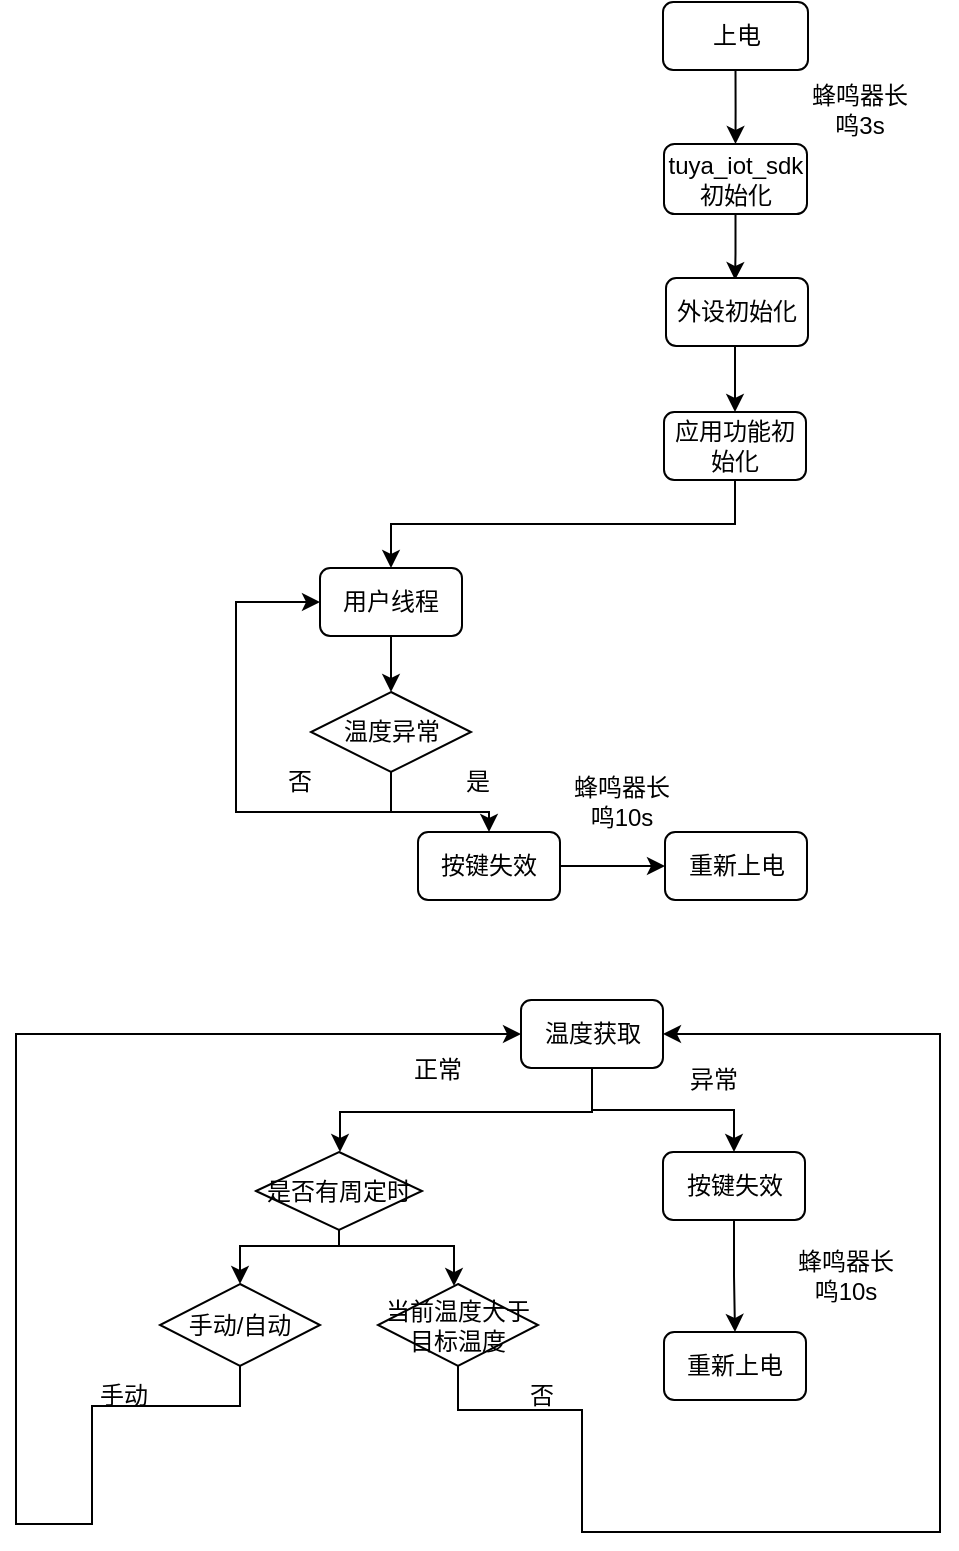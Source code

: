 <mxfile version="16.1.0" type="github">
  <diagram id="0DxkU44QRCLPnqdfYfsU" name="Page-1">
    <mxGraphModel dx="680" dy="379" grid="0" gridSize="10" guides="1" tooltips="1" connect="1" arrows="1" fold="1" page="1" pageScale="1" pageWidth="827" pageHeight="1169" math="0" shadow="0">
      <root>
        <mxCell id="0" />
        <mxCell id="1" parent="0" />
        <mxCell id="Le-07MOkWK7ZcGVVl3ep-69" style="edgeStyle=orthogonalEdgeStyle;rounded=0;orthogonalLoop=1;jettySize=auto;html=1;exitX=0.5;exitY=1;exitDx=0;exitDy=0;" edge="1" parent="1" source="Le-07MOkWK7ZcGVVl3ep-2" target="Le-07MOkWK7ZcGVVl3ep-9">
          <mxGeometry relative="1" as="geometry" />
        </mxCell>
        <mxCell id="Le-07MOkWK7ZcGVVl3ep-2" value="上电" style="rounded=1;whiteSpace=wrap;html=1;" vertex="1" parent="1">
          <mxGeometry x="399.5" y="120" width="72.5" height="34" as="geometry" />
        </mxCell>
        <mxCell id="Le-07MOkWK7ZcGVVl3ep-121" value="" style="edgeStyle=orthogonalEdgeStyle;rounded=0;orthogonalLoop=1;jettySize=auto;html=1;" edge="1" parent="1" source="Le-07MOkWK7ZcGVVl3ep-9">
          <mxGeometry relative="1" as="geometry">
            <mxPoint x="435.526" y="259" as="targetPoint" />
          </mxGeometry>
        </mxCell>
        <mxCell id="Le-07MOkWK7ZcGVVl3ep-9" value="tuya_iot_sdk初始化" style="rounded=1;whiteSpace=wrap;html=1;" vertex="1" parent="1">
          <mxGeometry x="400" y="191" width="71.5" height="35" as="geometry" />
        </mxCell>
        <mxCell id="Le-07MOkWK7ZcGVVl3ep-123" style="edgeStyle=orthogonalEdgeStyle;rounded=0;orthogonalLoop=1;jettySize=auto;html=1;exitX=0.5;exitY=1;exitDx=0;exitDy=0;entryX=0.5;entryY=0;entryDx=0;entryDy=0;" edge="1" parent="1" target="Le-07MOkWK7ZcGVVl3ep-78">
          <mxGeometry relative="1" as="geometry">
            <mxPoint x="435.5" y="292" as="sourcePoint" />
          </mxGeometry>
        </mxCell>
        <mxCell id="Le-07MOkWK7ZcGVVl3ep-42" value="蜂鸣器长鸣3s" style="text;html=1;strokeColor=none;fillColor=none;align=center;verticalAlign=middle;whiteSpace=wrap;rounded=0;" vertex="1" parent="1">
          <mxGeometry x="468" y="159" width="60" height="30" as="geometry" />
        </mxCell>
        <mxCell id="Le-07MOkWK7ZcGVVl3ep-77" value="重新上电" style="rounded=1;whiteSpace=wrap;html=1;" vertex="1" parent="1">
          <mxGeometry x="400.5" y="535" width="71" height="34" as="geometry" />
        </mxCell>
        <mxCell id="Le-07MOkWK7ZcGVVl3ep-126" style="edgeStyle=orthogonalEdgeStyle;rounded=0;orthogonalLoop=1;jettySize=auto;html=1;exitX=0.5;exitY=1;exitDx=0;exitDy=0;" edge="1" parent="1" source="Le-07MOkWK7ZcGVVl3ep-78" target="Le-07MOkWK7ZcGVVl3ep-84">
          <mxGeometry relative="1" as="geometry" />
        </mxCell>
        <mxCell id="Le-07MOkWK7ZcGVVl3ep-78" value="应用功能初始化" style="rounded=1;whiteSpace=wrap;html=1;" vertex="1" parent="1">
          <mxGeometry x="400" y="325" width="71" height="34" as="geometry" />
        </mxCell>
        <mxCell id="Le-07MOkWK7ZcGVVl3ep-130" value="" style="edgeStyle=orthogonalEdgeStyle;rounded=0;orthogonalLoop=1;jettySize=auto;html=1;" edge="1" parent="1" source="Le-07MOkWK7ZcGVVl3ep-84" target="Le-07MOkWK7ZcGVVl3ep-128">
          <mxGeometry relative="1" as="geometry" />
        </mxCell>
        <mxCell id="Le-07MOkWK7ZcGVVl3ep-84" value="用户线程" style="rounded=1;whiteSpace=wrap;html=1;" vertex="1" parent="1">
          <mxGeometry x="228" y="403" width="71" height="34" as="geometry" />
        </mxCell>
        <mxCell id="Le-07MOkWK7ZcGVVl3ep-132" style="edgeStyle=orthogonalEdgeStyle;rounded=0;orthogonalLoop=1;jettySize=auto;html=1;exitX=1;exitY=0.5;exitDx=0;exitDy=0;entryX=0;entryY=0.5;entryDx=0;entryDy=0;" edge="1" parent="1" source="Le-07MOkWK7ZcGVVl3ep-109" target="Le-07MOkWK7ZcGVVl3ep-77">
          <mxGeometry relative="1" as="geometry" />
        </mxCell>
        <mxCell id="Le-07MOkWK7ZcGVVl3ep-109" value="按键失效" style="rounded=1;whiteSpace=wrap;html=1;" vertex="1" parent="1">
          <mxGeometry x="277" y="535" width="71" height="34" as="geometry" />
        </mxCell>
        <mxCell id="Le-07MOkWK7ZcGVVl3ep-113" value="蜂鸣器长鸣10s" style="text;html=1;strokeColor=none;fillColor=none;align=center;verticalAlign=middle;whiteSpace=wrap;rounded=0;shadow=0;" vertex="1" parent="1">
          <mxGeometry x="349" y="505" width="60" height="30" as="geometry" />
        </mxCell>
        <mxCell id="Le-07MOkWK7ZcGVVl3ep-125" value="外设初始化" style="rounded=1;whiteSpace=wrap;html=1;" vertex="1" parent="1">
          <mxGeometry x="401" y="258" width="71" height="34" as="geometry" />
        </mxCell>
        <mxCell id="Le-07MOkWK7ZcGVVl3ep-129" style="edgeStyle=orthogonalEdgeStyle;rounded=0;orthogonalLoop=1;jettySize=auto;html=1;exitX=0.5;exitY=1;exitDx=0;exitDy=0;entryX=0.5;entryY=0;entryDx=0;entryDy=0;" edge="1" parent="1" source="Le-07MOkWK7ZcGVVl3ep-128" target="Le-07MOkWK7ZcGVVl3ep-109">
          <mxGeometry relative="1" as="geometry" />
        </mxCell>
        <mxCell id="Le-07MOkWK7ZcGVVl3ep-137" style="edgeStyle=orthogonalEdgeStyle;rounded=0;orthogonalLoop=1;jettySize=auto;html=1;exitX=0.5;exitY=1;exitDx=0;exitDy=0;entryX=0;entryY=0.5;entryDx=0;entryDy=0;" edge="1" parent="1" source="Le-07MOkWK7ZcGVVl3ep-128" target="Le-07MOkWK7ZcGVVl3ep-84">
          <mxGeometry relative="1" as="geometry">
            <Array as="points">
              <mxPoint x="263" y="525" />
              <mxPoint x="186" y="525" />
              <mxPoint x="186" y="420" />
            </Array>
          </mxGeometry>
        </mxCell>
        <mxCell id="Le-07MOkWK7ZcGVVl3ep-128" value="温度异常" style="rhombus;whiteSpace=wrap;html=1;rounded=0;shadow=0;" vertex="1" parent="1">
          <mxGeometry x="223.5" y="465" width="80" height="40" as="geometry" />
        </mxCell>
        <mxCell id="Le-07MOkWK7ZcGVVl3ep-136" value="是" style="text;html=1;strokeColor=none;fillColor=none;align=center;verticalAlign=middle;whiteSpace=wrap;rounded=0;shadow=0;" vertex="1" parent="1">
          <mxGeometry x="277" y="495" width="60" height="30" as="geometry" />
        </mxCell>
        <mxCell id="Le-07MOkWK7ZcGVVl3ep-140" value="否" style="text;html=1;strokeColor=none;fillColor=none;align=center;verticalAlign=middle;whiteSpace=wrap;rounded=0;shadow=0;" vertex="1" parent="1">
          <mxGeometry x="188" y="495" width="60" height="30" as="geometry" />
        </mxCell>
        <mxCell id="Le-07MOkWK7ZcGVVl3ep-148" style="edgeStyle=orthogonalEdgeStyle;rounded=0;orthogonalLoop=1;jettySize=auto;html=1;exitX=0.5;exitY=1;exitDx=0;exitDy=0;" edge="1" parent="1" source="Le-07MOkWK7ZcGVVl3ep-141" target="Le-07MOkWK7ZcGVVl3ep-144">
          <mxGeometry relative="1" as="geometry" />
        </mxCell>
        <mxCell id="Le-07MOkWK7ZcGVVl3ep-156" style="edgeStyle=orthogonalEdgeStyle;rounded=0;orthogonalLoop=1;jettySize=auto;html=1;exitX=0.5;exitY=1;exitDx=0;exitDy=0;entryX=0.5;entryY=0;entryDx=0;entryDy=0;" edge="1" parent="1" source="Le-07MOkWK7ZcGVVl3ep-141" target="Le-07MOkWK7ZcGVVl3ep-155">
          <mxGeometry relative="1" as="geometry">
            <Array as="points">
              <mxPoint x="364" y="675" />
              <mxPoint x="238" y="675" />
              <mxPoint x="238" y="695" />
            </Array>
          </mxGeometry>
        </mxCell>
        <mxCell id="Le-07MOkWK7ZcGVVl3ep-141" value="温度获取" style="rounded=1;whiteSpace=wrap;html=1;" vertex="1" parent="1">
          <mxGeometry x="328.5" y="619" width="71" height="34" as="geometry" />
        </mxCell>
        <mxCell id="Le-07MOkWK7ZcGVVl3ep-153" style="edgeStyle=orthogonalEdgeStyle;rounded=0;orthogonalLoop=1;jettySize=auto;html=1;exitX=0.5;exitY=1;exitDx=0;exitDy=0;" edge="1" parent="1" source="Le-07MOkWK7ZcGVVl3ep-144" target="Le-07MOkWK7ZcGVVl3ep-152">
          <mxGeometry relative="1" as="geometry" />
        </mxCell>
        <mxCell id="Le-07MOkWK7ZcGVVl3ep-144" value="按键失效" style="rounded=1;whiteSpace=wrap;html=1;" vertex="1" parent="1">
          <mxGeometry x="399.5" y="695" width="71" height="34" as="geometry" />
        </mxCell>
        <mxCell id="Le-07MOkWK7ZcGVVl3ep-149" value="正常" style="text;html=1;strokeColor=none;fillColor=none;align=center;verticalAlign=middle;whiteSpace=wrap;rounded=0;shadow=0;" vertex="1" parent="1">
          <mxGeometry x="257" y="639" width="60" height="30" as="geometry" />
        </mxCell>
        <mxCell id="Le-07MOkWK7ZcGVVl3ep-150" value="异常" style="text;html=1;strokeColor=none;fillColor=none;align=center;verticalAlign=middle;whiteSpace=wrap;rounded=0;shadow=0;" vertex="1" parent="1">
          <mxGeometry x="395" y="644" width="60" height="30" as="geometry" />
        </mxCell>
        <mxCell id="Le-07MOkWK7ZcGVVl3ep-152" value="重新上电" style="rounded=1;whiteSpace=wrap;html=1;" vertex="1" parent="1">
          <mxGeometry x="400" y="785" width="71" height="34" as="geometry" />
        </mxCell>
        <mxCell id="Le-07MOkWK7ZcGVVl3ep-154" value="蜂鸣器长鸣10s" style="text;html=1;strokeColor=none;fillColor=none;align=center;verticalAlign=middle;whiteSpace=wrap;rounded=0;shadow=0;" vertex="1" parent="1">
          <mxGeometry x="461" y="742" width="60" height="30" as="geometry" />
        </mxCell>
        <mxCell id="Le-07MOkWK7ZcGVVl3ep-158" style="edgeStyle=orthogonalEdgeStyle;rounded=0;orthogonalLoop=1;jettySize=auto;html=1;exitX=0.5;exitY=1;exitDx=0;exitDy=0;" edge="1" parent="1" source="Le-07MOkWK7ZcGVVl3ep-155" target="Le-07MOkWK7ZcGVVl3ep-157">
          <mxGeometry relative="1" as="geometry">
            <Array as="points">
              <mxPoint x="237" y="742" />
              <mxPoint x="188" y="742" />
            </Array>
          </mxGeometry>
        </mxCell>
        <mxCell id="Le-07MOkWK7ZcGVVl3ep-161" style="edgeStyle=orthogonalEdgeStyle;rounded=0;orthogonalLoop=1;jettySize=auto;html=1;exitX=0.5;exitY=1;exitDx=0;exitDy=0;" edge="1" parent="1" source="Le-07MOkWK7ZcGVVl3ep-155" target="Le-07MOkWK7ZcGVVl3ep-160">
          <mxGeometry relative="1" as="geometry">
            <Array as="points">
              <mxPoint x="237" y="742" />
              <mxPoint x="295" y="742" />
            </Array>
          </mxGeometry>
        </mxCell>
        <mxCell id="Le-07MOkWK7ZcGVVl3ep-155" value="&lt;span&gt;是否有周定时&lt;/span&gt;" style="rhombus;whiteSpace=wrap;html=1;rounded=0;shadow=0;" vertex="1" parent="1">
          <mxGeometry x="196" y="695" width="83" height="39" as="geometry" />
        </mxCell>
        <mxCell id="Le-07MOkWK7ZcGVVl3ep-164" style="edgeStyle=orthogonalEdgeStyle;rounded=0;orthogonalLoop=1;jettySize=auto;html=1;exitX=0.5;exitY=1;exitDx=0;exitDy=0;entryX=0;entryY=0.5;entryDx=0;entryDy=0;" edge="1" parent="1" source="Le-07MOkWK7ZcGVVl3ep-157" target="Le-07MOkWK7ZcGVVl3ep-141">
          <mxGeometry relative="1" as="geometry">
            <mxPoint x="227.246" y="838.971" as="targetPoint" />
            <Array as="points">
              <mxPoint x="188" y="822" />
              <mxPoint x="114" y="822" />
              <mxPoint x="114" y="881" />
              <mxPoint x="76" y="881" />
              <mxPoint x="76" y="636" />
            </Array>
          </mxGeometry>
        </mxCell>
        <mxCell id="Le-07MOkWK7ZcGVVl3ep-157" value="手动/自动" style="rhombus;whiteSpace=wrap;html=1;rounded=0;shadow=0;" vertex="1" parent="1">
          <mxGeometry x="148" y="761" width="80" height="41" as="geometry" />
        </mxCell>
        <mxCell id="Le-07MOkWK7ZcGVVl3ep-162" style="edgeStyle=orthogonalEdgeStyle;rounded=0;orthogonalLoop=1;jettySize=auto;html=1;exitX=0.5;exitY=1;exitDx=0;exitDy=0;entryX=1;entryY=0.5;entryDx=0;entryDy=0;" edge="1" parent="1" source="Le-07MOkWK7ZcGVVl3ep-160" target="Le-07MOkWK7ZcGVVl3ep-141">
          <mxGeometry relative="1" as="geometry">
            <Array as="points">
              <mxPoint x="297" y="824" />
              <mxPoint x="359" y="824" />
              <mxPoint x="359" y="885" />
              <mxPoint x="538" y="885" />
              <mxPoint x="538" y="636" />
            </Array>
          </mxGeometry>
        </mxCell>
        <mxCell id="Le-07MOkWK7ZcGVVl3ep-160" value="当前温度大于目标温度" style="rhombus;whiteSpace=wrap;html=1;rounded=0;shadow=0;" vertex="1" parent="1">
          <mxGeometry x="257" y="761" width="80" height="41" as="geometry" />
        </mxCell>
        <mxCell id="Le-07MOkWK7ZcGVVl3ep-163" value="否" style="text;html=1;strokeColor=none;fillColor=none;align=center;verticalAlign=middle;whiteSpace=wrap;rounded=0;shadow=0;" vertex="1" parent="1">
          <mxGeometry x="309" y="802" width="60" height="30" as="geometry" />
        </mxCell>
        <mxCell id="Le-07MOkWK7ZcGVVl3ep-165" value="手动" style="text;html=1;strokeColor=none;fillColor=none;align=center;verticalAlign=middle;whiteSpace=wrap;rounded=0;shadow=0;" vertex="1" parent="1">
          <mxGeometry x="100" y="802" width="60" height="30" as="geometry" />
        </mxCell>
      </root>
    </mxGraphModel>
  </diagram>
</mxfile>
